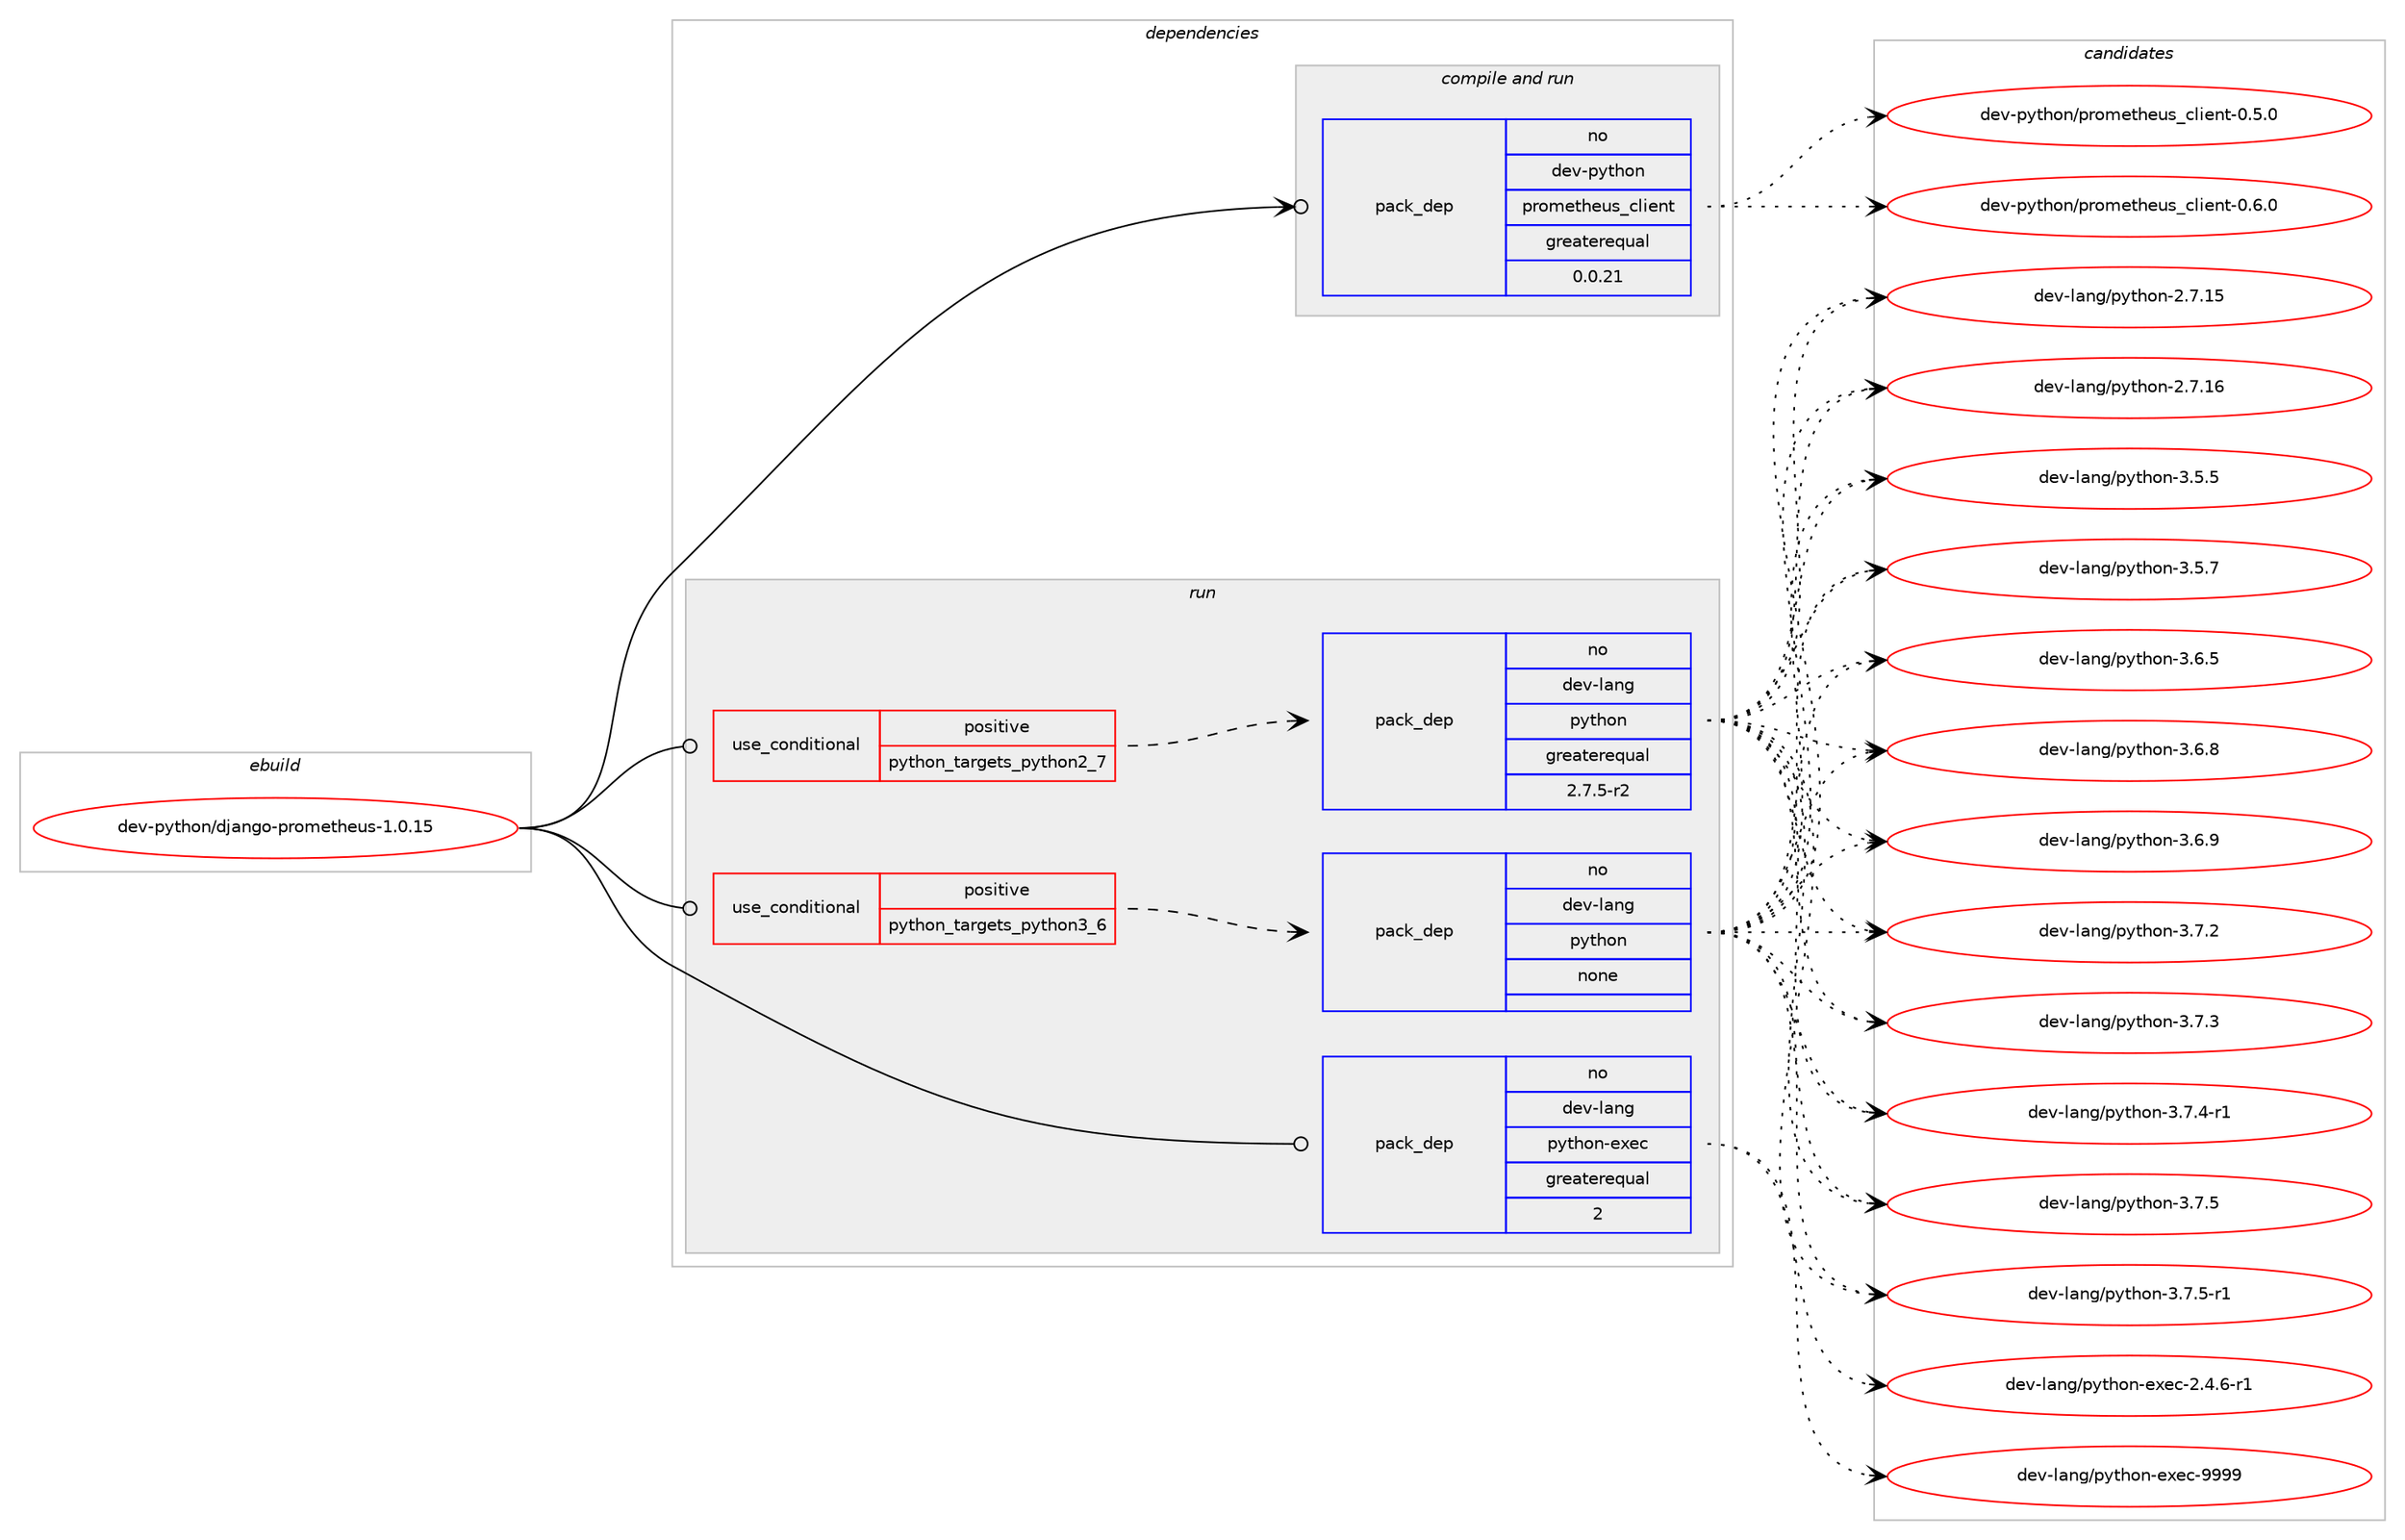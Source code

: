 digraph prolog {

# *************
# Graph options
# *************

newrank=true;
concentrate=true;
compound=true;
graph [rankdir=LR,fontname=Helvetica,fontsize=10,ranksep=1.5];#, ranksep=2.5, nodesep=0.2];
edge  [arrowhead=vee];
node  [fontname=Helvetica,fontsize=10];

# **********
# The ebuild
# **********

subgraph cluster_leftcol {
color=gray;
rank=same;
label=<<i>ebuild</i>>;
id [label="dev-python/django-prometheus-1.0.15", color=red, width=4, href="../dev-python/django-prometheus-1.0.15.svg"];
}

# ****************
# The dependencies
# ****************

subgraph cluster_midcol {
color=gray;
label=<<i>dependencies</i>>;
subgraph cluster_compile {
fillcolor="#eeeeee";
style=filled;
label=<<i>compile</i>>;
}
subgraph cluster_compileandrun {
fillcolor="#eeeeee";
style=filled;
label=<<i>compile and run</i>>;
subgraph pack451679 {
dependency602049 [label=<<TABLE BORDER="0" CELLBORDER="1" CELLSPACING="0" CELLPADDING="4" WIDTH="220"><TR><TD ROWSPAN="6" CELLPADDING="30">pack_dep</TD></TR><TR><TD WIDTH="110">no</TD></TR><TR><TD>dev-python</TD></TR><TR><TD>prometheus_client</TD></TR><TR><TD>greaterequal</TD></TR><TR><TD>0.0.21</TD></TR></TABLE>>, shape=none, color=blue];
}
id:e -> dependency602049:w [weight=20,style="solid",arrowhead="odotvee"];
}
subgraph cluster_run {
fillcolor="#eeeeee";
style=filled;
label=<<i>run</i>>;
subgraph cond138576 {
dependency602050 [label=<<TABLE BORDER="0" CELLBORDER="1" CELLSPACING="0" CELLPADDING="4"><TR><TD ROWSPAN="3" CELLPADDING="10">use_conditional</TD></TR><TR><TD>positive</TD></TR><TR><TD>python_targets_python2_7</TD></TR></TABLE>>, shape=none, color=red];
subgraph pack451680 {
dependency602051 [label=<<TABLE BORDER="0" CELLBORDER="1" CELLSPACING="0" CELLPADDING="4" WIDTH="220"><TR><TD ROWSPAN="6" CELLPADDING="30">pack_dep</TD></TR><TR><TD WIDTH="110">no</TD></TR><TR><TD>dev-lang</TD></TR><TR><TD>python</TD></TR><TR><TD>greaterequal</TD></TR><TR><TD>2.7.5-r2</TD></TR></TABLE>>, shape=none, color=blue];
}
dependency602050:e -> dependency602051:w [weight=20,style="dashed",arrowhead="vee"];
}
id:e -> dependency602050:w [weight=20,style="solid",arrowhead="odot"];
subgraph cond138577 {
dependency602052 [label=<<TABLE BORDER="0" CELLBORDER="1" CELLSPACING="0" CELLPADDING="4"><TR><TD ROWSPAN="3" CELLPADDING="10">use_conditional</TD></TR><TR><TD>positive</TD></TR><TR><TD>python_targets_python3_6</TD></TR></TABLE>>, shape=none, color=red];
subgraph pack451681 {
dependency602053 [label=<<TABLE BORDER="0" CELLBORDER="1" CELLSPACING="0" CELLPADDING="4" WIDTH="220"><TR><TD ROWSPAN="6" CELLPADDING="30">pack_dep</TD></TR><TR><TD WIDTH="110">no</TD></TR><TR><TD>dev-lang</TD></TR><TR><TD>python</TD></TR><TR><TD>none</TD></TR><TR><TD></TD></TR></TABLE>>, shape=none, color=blue];
}
dependency602052:e -> dependency602053:w [weight=20,style="dashed",arrowhead="vee"];
}
id:e -> dependency602052:w [weight=20,style="solid",arrowhead="odot"];
subgraph pack451682 {
dependency602054 [label=<<TABLE BORDER="0" CELLBORDER="1" CELLSPACING="0" CELLPADDING="4" WIDTH="220"><TR><TD ROWSPAN="6" CELLPADDING="30">pack_dep</TD></TR><TR><TD WIDTH="110">no</TD></TR><TR><TD>dev-lang</TD></TR><TR><TD>python-exec</TD></TR><TR><TD>greaterequal</TD></TR><TR><TD>2</TD></TR></TABLE>>, shape=none, color=blue];
}
id:e -> dependency602054:w [weight=20,style="solid",arrowhead="odot"];
}
}

# **************
# The candidates
# **************

subgraph cluster_choices {
rank=same;
color=gray;
label=<<i>candidates</i>>;

subgraph choice451679 {
color=black;
nodesep=1;
choice10010111845112121116104111110471121141111091011161041011171159599108105101110116454846534648 [label="dev-python/prometheus_client-0.5.0", color=red, width=4,href="../dev-python/prometheus_client-0.5.0.svg"];
choice10010111845112121116104111110471121141111091011161041011171159599108105101110116454846544648 [label="dev-python/prometheus_client-0.6.0", color=red, width=4,href="../dev-python/prometheus_client-0.6.0.svg"];
dependency602049:e -> choice10010111845112121116104111110471121141111091011161041011171159599108105101110116454846534648:w [style=dotted,weight="100"];
dependency602049:e -> choice10010111845112121116104111110471121141111091011161041011171159599108105101110116454846544648:w [style=dotted,weight="100"];
}
subgraph choice451680 {
color=black;
nodesep=1;
choice10010111845108971101034711212111610411111045504655464953 [label="dev-lang/python-2.7.15", color=red, width=4,href="../dev-lang/python-2.7.15.svg"];
choice10010111845108971101034711212111610411111045504655464954 [label="dev-lang/python-2.7.16", color=red, width=4,href="../dev-lang/python-2.7.16.svg"];
choice100101118451089711010347112121116104111110455146534653 [label="dev-lang/python-3.5.5", color=red, width=4,href="../dev-lang/python-3.5.5.svg"];
choice100101118451089711010347112121116104111110455146534655 [label="dev-lang/python-3.5.7", color=red, width=4,href="../dev-lang/python-3.5.7.svg"];
choice100101118451089711010347112121116104111110455146544653 [label="dev-lang/python-3.6.5", color=red, width=4,href="../dev-lang/python-3.6.5.svg"];
choice100101118451089711010347112121116104111110455146544656 [label="dev-lang/python-3.6.8", color=red, width=4,href="../dev-lang/python-3.6.8.svg"];
choice100101118451089711010347112121116104111110455146544657 [label="dev-lang/python-3.6.9", color=red, width=4,href="../dev-lang/python-3.6.9.svg"];
choice100101118451089711010347112121116104111110455146554650 [label="dev-lang/python-3.7.2", color=red, width=4,href="../dev-lang/python-3.7.2.svg"];
choice100101118451089711010347112121116104111110455146554651 [label="dev-lang/python-3.7.3", color=red, width=4,href="../dev-lang/python-3.7.3.svg"];
choice1001011184510897110103471121211161041111104551465546524511449 [label="dev-lang/python-3.7.4-r1", color=red, width=4,href="../dev-lang/python-3.7.4-r1.svg"];
choice100101118451089711010347112121116104111110455146554653 [label="dev-lang/python-3.7.5", color=red, width=4,href="../dev-lang/python-3.7.5.svg"];
choice1001011184510897110103471121211161041111104551465546534511449 [label="dev-lang/python-3.7.5-r1", color=red, width=4,href="../dev-lang/python-3.7.5-r1.svg"];
dependency602051:e -> choice10010111845108971101034711212111610411111045504655464953:w [style=dotted,weight="100"];
dependency602051:e -> choice10010111845108971101034711212111610411111045504655464954:w [style=dotted,weight="100"];
dependency602051:e -> choice100101118451089711010347112121116104111110455146534653:w [style=dotted,weight="100"];
dependency602051:e -> choice100101118451089711010347112121116104111110455146534655:w [style=dotted,weight="100"];
dependency602051:e -> choice100101118451089711010347112121116104111110455146544653:w [style=dotted,weight="100"];
dependency602051:e -> choice100101118451089711010347112121116104111110455146544656:w [style=dotted,weight="100"];
dependency602051:e -> choice100101118451089711010347112121116104111110455146544657:w [style=dotted,weight="100"];
dependency602051:e -> choice100101118451089711010347112121116104111110455146554650:w [style=dotted,weight="100"];
dependency602051:e -> choice100101118451089711010347112121116104111110455146554651:w [style=dotted,weight="100"];
dependency602051:e -> choice1001011184510897110103471121211161041111104551465546524511449:w [style=dotted,weight="100"];
dependency602051:e -> choice100101118451089711010347112121116104111110455146554653:w [style=dotted,weight="100"];
dependency602051:e -> choice1001011184510897110103471121211161041111104551465546534511449:w [style=dotted,weight="100"];
}
subgraph choice451681 {
color=black;
nodesep=1;
choice10010111845108971101034711212111610411111045504655464953 [label="dev-lang/python-2.7.15", color=red, width=4,href="../dev-lang/python-2.7.15.svg"];
choice10010111845108971101034711212111610411111045504655464954 [label="dev-lang/python-2.7.16", color=red, width=4,href="../dev-lang/python-2.7.16.svg"];
choice100101118451089711010347112121116104111110455146534653 [label="dev-lang/python-3.5.5", color=red, width=4,href="../dev-lang/python-3.5.5.svg"];
choice100101118451089711010347112121116104111110455146534655 [label="dev-lang/python-3.5.7", color=red, width=4,href="../dev-lang/python-3.5.7.svg"];
choice100101118451089711010347112121116104111110455146544653 [label="dev-lang/python-3.6.5", color=red, width=4,href="../dev-lang/python-3.6.5.svg"];
choice100101118451089711010347112121116104111110455146544656 [label="dev-lang/python-3.6.8", color=red, width=4,href="../dev-lang/python-3.6.8.svg"];
choice100101118451089711010347112121116104111110455146544657 [label="dev-lang/python-3.6.9", color=red, width=4,href="../dev-lang/python-3.6.9.svg"];
choice100101118451089711010347112121116104111110455146554650 [label="dev-lang/python-3.7.2", color=red, width=4,href="../dev-lang/python-3.7.2.svg"];
choice100101118451089711010347112121116104111110455146554651 [label="dev-lang/python-3.7.3", color=red, width=4,href="../dev-lang/python-3.7.3.svg"];
choice1001011184510897110103471121211161041111104551465546524511449 [label="dev-lang/python-3.7.4-r1", color=red, width=4,href="../dev-lang/python-3.7.4-r1.svg"];
choice100101118451089711010347112121116104111110455146554653 [label="dev-lang/python-3.7.5", color=red, width=4,href="../dev-lang/python-3.7.5.svg"];
choice1001011184510897110103471121211161041111104551465546534511449 [label="dev-lang/python-3.7.5-r1", color=red, width=4,href="../dev-lang/python-3.7.5-r1.svg"];
dependency602053:e -> choice10010111845108971101034711212111610411111045504655464953:w [style=dotted,weight="100"];
dependency602053:e -> choice10010111845108971101034711212111610411111045504655464954:w [style=dotted,weight="100"];
dependency602053:e -> choice100101118451089711010347112121116104111110455146534653:w [style=dotted,weight="100"];
dependency602053:e -> choice100101118451089711010347112121116104111110455146534655:w [style=dotted,weight="100"];
dependency602053:e -> choice100101118451089711010347112121116104111110455146544653:w [style=dotted,weight="100"];
dependency602053:e -> choice100101118451089711010347112121116104111110455146544656:w [style=dotted,weight="100"];
dependency602053:e -> choice100101118451089711010347112121116104111110455146544657:w [style=dotted,weight="100"];
dependency602053:e -> choice100101118451089711010347112121116104111110455146554650:w [style=dotted,weight="100"];
dependency602053:e -> choice100101118451089711010347112121116104111110455146554651:w [style=dotted,weight="100"];
dependency602053:e -> choice1001011184510897110103471121211161041111104551465546524511449:w [style=dotted,weight="100"];
dependency602053:e -> choice100101118451089711010347112121116104111110455146554653:w [style=dotted,weight="100"];
dependency602053:e -> choice1001011184510897110103471121211161041111104551465546534511449:w [style=dotted,weight="100"];
}
subgraph choice451682 {
color=black;
nodesep=1;
choice10010111845108971101034711212111610411111045101120101994550465246544511449 [label="dev-lang/python-exec-2.4.6-r1", color=red, width=4,href="../dev-lang/python-exec-2.4.6-r1.svg"];
choice10010111845108971101034711212111610411111045101120101994557575757 [label="dev-lang/python-exec-9999", color=red, width=4,href="../dev-lang/python-exec-9999.svg"];
dependency602054:e -> choice10010111845108971101034711212111610411111045101120101994550465246544511449:w [style=dotted,weight="100"];
dependency602054:e -> choice10010111845108971101034711212111610411111045101120101994557575757:w [style=dotted,weight="100"];
}
}

}
